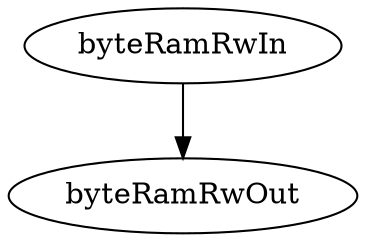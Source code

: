 strict digraph "" {
	byteRamRwOut	 [complexity=0,
		importance=0.0352940278895,
		rank=0.0];
	byteRamRwIn	 [complexity=2,
		importance=0.0588235294118,
		rank=0.0294117647059];
	byteRamRwIn -> byteRamRwOut;
}
